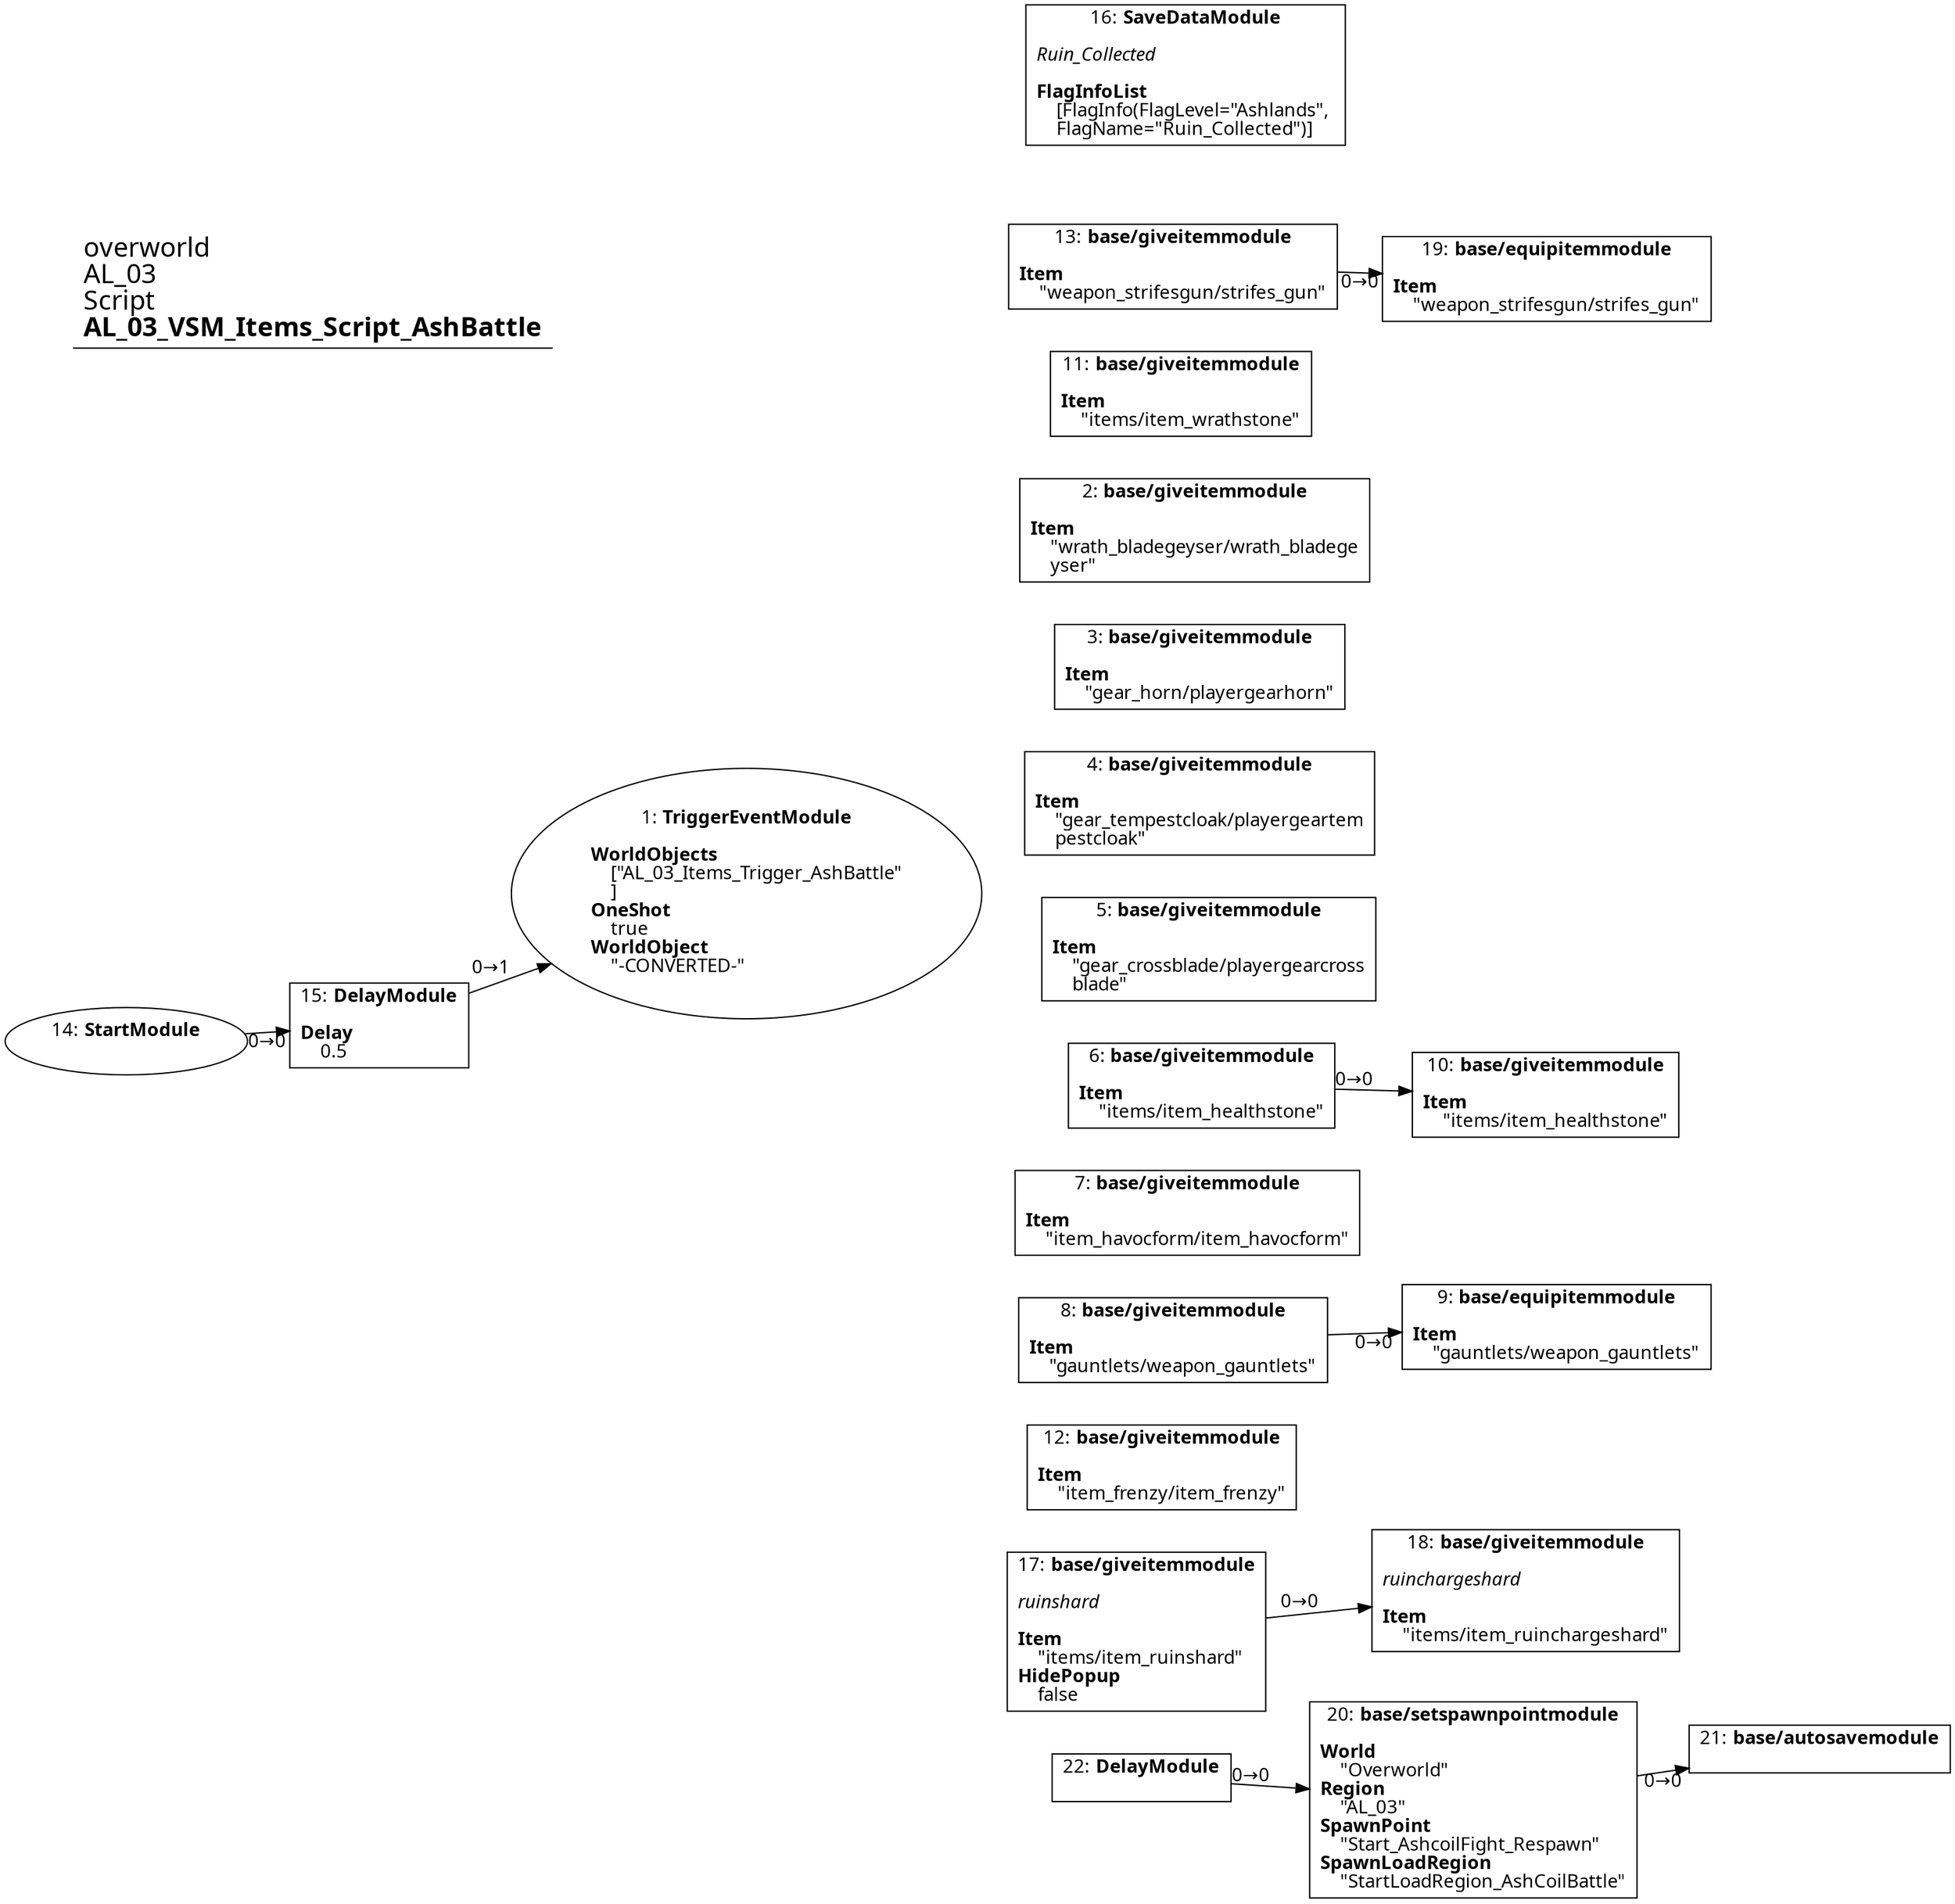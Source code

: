 digraph {
    layout = fdp;
    overlap = prism;
    sep = "+16";
    splines = spline;

    node [ shape = box ];

    graph [ fontname = "Segoe UI" ];
    node [ fontname = "Segoe UI" ];
    edge [ fontname = "Segoe UI" ];

    1 [ label = <1: <b>TriggerEventModule</b><br/><br/><b>WorldObjects</b><br align="left"/>    [&quot;AL_03_Items_Trigger_AshBattle&quot;<br align="left"/>    ]<br align="left"/><b>OneShot</b><br align="left"/>    true<br align="left"/><b>WorldObject</b><br align="left"/>    &quot;-CONVERTED-&quot;<br align="left"/>> ];
    1 [ shape = oval ]
    1 [ pos = "0.010000001,-0.33100003!" ];

    2 [ label = <2: <b>base/giveitemmodule</b><br/><br/><b>Item</b><br align="left"/>    &quot;wrath_bladegeyser/wrath_bladege<br align="left"/>    yser&quot;<br align="left"/>> ];
    2 [ pos = "0.298,-0.158!" ];

    3 [ label = <3: <b>base/giveitemmodule</b><br/><br/><b>Item</b><br align="left"/>    &quot;gear_horn/playergearhorn&quot;<br align="left"/>> ];
    3 [ pos = "0.29700002,-0.22900002!" ];

    4 [ label = <4: <b>base/giveitemmodule</b><br/><br/><b>Item</b><br align="left"/>    &quot;gear_tempestcloak/playergeartem<br align="left"/>    pestcloak&quot;<br align="left"/>> ];
    4 [ pos = "0.29700002,-0.29700002!" ];

    5 [ label = <5: <b>base/giveitemmodule</b><br/><br/><b>Item</b><br align="left"/>    &quot;gear_crossblade/playergearcross<br align="left"/>    blade&quot;<br align="left"/>> ];
    5 [ pos = "0.29900002,-0.36!" ];

    6 [ label = <6: <b>base/giveitemmodule</b><br/><br/><b>Item</b><br align="left"/>    &quot;items/item_healthstone&quot;<br align="left"/>> ];
    6 [ pos = "0.30200002,-0.43600002!" ];
    6 -> 10 [ label = "0→0" ];

    7 [ label = <7: <b>base/giveitemmodule</b><br/><br/><b>Item</b><br align="left"/>    &quot;item_havocform/item_havocform&quot;<br align="left"/>> ];
    7 [ pos = "0.30400002,-0.513!" ];

    8 [ label = <8: <b>base/giveitemmodule</b><br/><br/><b>Item</b><br align="left"/>    &quot;gauntlets/weapon_gauntlets&quot;<br align="left"/>> ];
    8 [ pos = "0.30400002,-0.583!" ];
    8 -> 9 [ label = "0→0" ];

    9 [ label = <9: <b>base/equipitemmodule</b><br/><br/><b>Item</b><br align="left"/>    &quot;gauntlets/weapon_gauntlets&quot;<br align="left"/>> ];
    9 [ pos = "0.45900002,-0.583!" ];

    10 [ label = <10: <b>base/giveitemmodule</b><br/><br/><b>Item</b><br align="left"/>    &quot;items/item_healthstone&quot;<br align="left"/>> ];
    10 [ pos = "0.45600003,-0.43600002!" ];

    11 [ label = <11: <b>base/giveitemmodule</b><br/><br/><b>Item</b><br align="left"/>    &quot;items/item_wrathstone&quot;<br align="left"/>> ];
    11 [ pos = "0.29900002,-0.08400001!" ];

    12 [ label = <12: <b>base/giveitemmodule</b><br/><br/><b>Item</b><br align="left"/>    &quot;item_frenzy/item_frenzy&quot;<br align="left"/>> ];
    12 [ pos = "0.30200002,-0.646!" ];

    13 [ label = <13: <b>base/giveitemmodule</b><br/><br/><b>Item</b><br align="left"/>    &quot;weapon_strifesgun/strifes_gun&quot;<br align="left"/>> ];
    13 [ pos = "0.3,-0.010000001!" ];
    13 -> 19 [ label = "0→0" ];

    14 [ label = <14: <b>StartModule</b><br/><br/>> ];
    14 [ shape = oval ]
    14 [ pos = "-0.30100003,-0.354!" ];
    14 -> 15 [ label = "0→0" ];

    15 [ label = <15: <b>DelayModule</b><br/><br/><b>Delay</b><br align="left"/>    0.5<br align="left"/>> ];
    15 [ pos = "-0.12900001,-0.354!" ];
    15 -> 1 [ label = "0→1" ];

    16 [ label = <16: <b>SaveDataModule</b><br/><br/><i>Ruin_Collected<br align="left"/></i><br align="left"/><b>FlagInfoList</b><br align="left"/>    [FlagInfo(FlagLevel=&quot;Ashlands&quot;, <br align="left"/>    FlagName=&quot;Ruin_Collected&quot;)]<br align="left"/>> ];
    16 [ pos = "0.30100003,0.12900001!" ];

    17 [ label = <17: <b>base/giveitemmodule</b><br/><br/><i>ruinshard<br align="left"/></i><br align="left"/><b>Item</b><br align="left"/>    &quot;items/item_ruinshard&quot;<br align="left"/><b>HidePopup</b><br align="left"/>    false<br align="left"/>> ];
    17 [ pos = "0.303,-0.73700005!" ];
    17 -> 18 [ label = "0→0" ];

    18 [ label = <18: <b>base/giveitemmodule</b><br/><br/><i>ruinchargeshard<br align="left"/></i><br align="left"/><b>Item</b><br align="left"/>    &quot;items/item_ruinchargeshard&quot;<br align="left"/>> ];
    18 [ pos = "0.47900003,-0.73700005!" ];

    19 [ label = <19: <b>base/equipitemmodule</b><br/><br/><b>Item</b><br align="left"/>    &quot;weapon_strifesgun/strifes_gun&quot;<br align="left"/>> ];
    19 [ pos = "0.47800002,-0.010000001!" ];

    20 [ label = <20: <b>base/setspawnpointmodule</b><br/><br/><b>World</b><br align="left"/>    &quot;Overworld&quot;<br align="left"/><b>Region</b><br align="left"/>    &quot;AL_03&quot;<br align="left"/><b>SpawnPoint</b><br align="left"/>    &quot;Start_AshcoilFight_Respawn&quot;<br align="left"/><b>SpawnLoadRegion</b><br align="left"/>    &quot;StartLoadRegion_AshCoilBattle&quot;<br align="left"/>> ];
    20 [ pos = "0.44900003,-0.82000005!" ];
    20 -> 21 [ label = "0→0" ];

    21 [ label = <21: <b>base/autosavemodule</b><br/><br/>> ];
    21 [ pos = "0.656,-0.82000005!" ];

    22 [ label = <22: <b>DelayModule</b><br/><br/>> ];
    22 [ pos = "0.303,-0.82000005!" ];
    22 -> 20 [ label = "0→0" ];

    title [ pos = "-0.30200002,0.13000001!" ];
    title [ shape = underline ];
    title [ label = <<font point-size="20">overworld<br align="left"/>AL_03<br align="left"/>Script<br align="left"/><b>AL_03_VSM_Items_Script_AshBattle</b><br align="left"/></font>> ];
}
